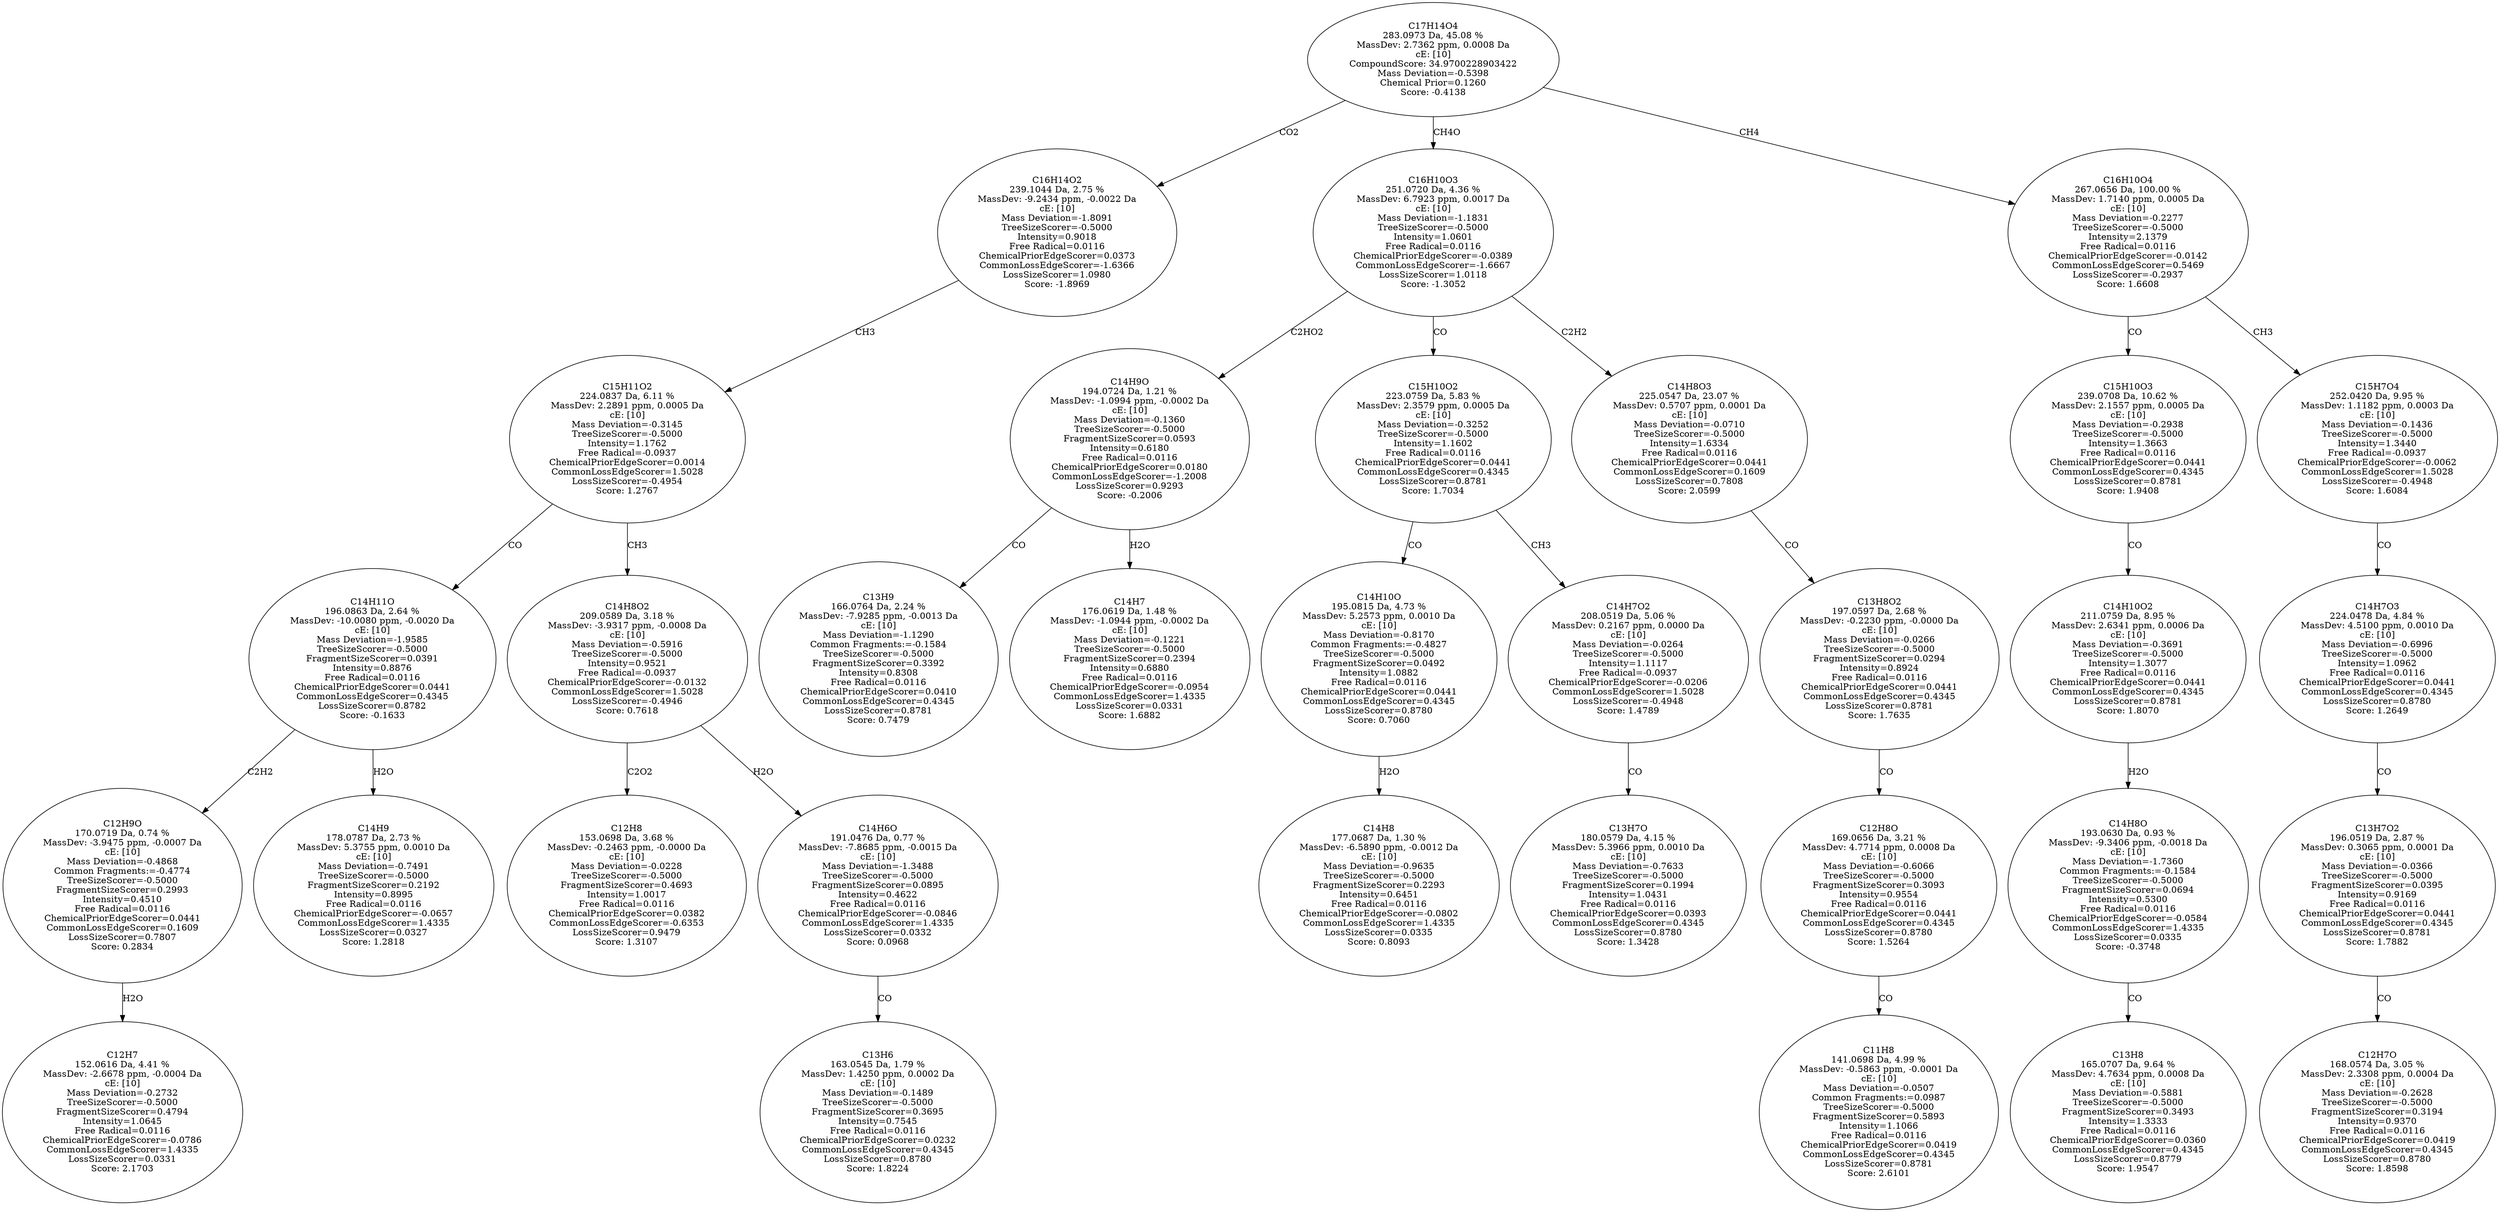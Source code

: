 strict digraph {
v1 [label="C12H7\n152.0616 Da, 4.41 %\nMassDev: -2.6678 ppm, -0.0004 Da\ncE: [10]\nMass Deviation=-0.2732\nTreeSizeScorer=-0.5000\nFragmentSizeScorer=0.4794\nIntensity=1.0645\nFree Radical=0.0116\nChemicalPriorEdgeScorer=-0.0786\nCommonLossEdgeScorer=1.4335\nLossSizeScorer=0.0331\nScore: 2.1703"];
v2 [label="C12H9O\n170.0719 Da, 0.74 %\nMassDev: -3.9475 ppm, -0.0007 Da\ncE: [10]\nMass Deviation=-0.4868\nCommon Fragments:=-0.4774\nTreeSizeScorer=-0.5000\nFragmentSizeScorer=0.2993\nIntensity=0.4510\nFree Radical=0.0116\nChemicalPriorEdgeScorer=0.0441\nCommonLossEdgeScorer=0.1609\nLossSizeScorer=0.7807\nScore: 0.2834"];
v3 [label="C14H9\n178.0787 Da, 2.73 %\nMassDev: 5.3755 ppm, 0.0010 Da\ncE: [10]\nMass Deviation=-0.7491\nTreeSizeScorer=-0.5000\nFragmentSizeScorer=0.2192\nIntensity=0.8995\nFree Radical=0.0116\nChemicalPriorEdgeScorer=-0.0657\nCommonLossEdgeScorer=1.4335\nLossSizeScorer=0.0327\nScore: 1.2818"];
v4 [label="C14H11O\n196.0863 Da, 2.64 %\nMassDev: -10.0080 ppm, -0.0020 Da\ncE: [10]\nMass Deviation=-1.9585\nTreeSizeScorer=-0.5000\nFragmentSizeScorer=0.0391\nIntensity=0.8876\nFree Radical=0.0116\nChemicalPriorEdgeScorer=0.0441\nCommonLossEdgeScorer=0.4345\nLossSizeScorer=0.8782\nScore: -0.1633"];
v5 [label="C12H8\n153.0698 Da, 3.68 %\nMassDev: -0.2463 ppm, -0.0000 Da\ncE: [10]\nMass Deviation=-0.0228\nTreeSizeScorer=-0.5000\nFragmentSizeScorer=0.4693\nIntensity=1.0017\nFree Radical=0.0116\nChemicalPriorEdgeScorer=0.0382\nCommonLossEdgeScorer=-0.6353\nLossSizeScorer=0.9479\nScore: 1.3107"];
v6 [label="C13H6\n163.0545 Da, 1.79 %\nMassDev: 1.4250 ppm, 0.0002 Da\ncE: [10]\nMass Deviation=-0.1489\nTreeSizeScorer=-0.5000\nFragmentSizeScorer=0.3695\nIntensity=0.7545\nFree Radical=0.0116\nChemicalPriorEdgeScorer=0.0232\nCommonLossEdgeScorer=0.4345\nLossSizeScorer=0.8780\nScore: 1.8224"];
v7 [label="C14H6O\n191.0476 Da, 0.77 %\nMassDev: -7.8685 ppm, -0.0015 Da\ncE: [10]\nMass Deviation=-1.3488\nTreeSizeScorer=-0.5000\nFragmentSizeScorer=0.0895\nIntensity=0.4622\nFree Radical=0.0116\nChemicalPriorEdgeScorer=-0.0846\nCommonLossEdgeScorer=1.4335\nLossSizeScorer=0.0332\nScore: 0.0968"];
v8 [label="C14H8O2\n209.0589 Da, 3.18 %\nMassDev: -3.9317 ppm, -0.0008 Da\ncE: [10]\nMass Deviation=-0.5916\nTreeSizeScorer=-0.5000\nIntensity=0.9521\nFree Radical=-0.0937\nChemicalPriorEdgeScorer=-0.0132\nCommonLossEdgeScorer=1.5028\nLossSizeScorer=-0.4946\nScore: 0.7618"];
v9 [label="C15H11O2\n224.0837 Da, 6.11 %\nMassDev: 2.2891 ppm, 0.0005 Da\ncE: [10]\nMass Deviation=-0.3145\nTreeSizeScorer=-0.5000\nIntensity=1.1762\nFree Radical=-0.0937\nChemicalPriorEdgeScorer=0.0014\nCommonLossEdgeScorer=1.5028\nLossSizeScorer=-0.4954\nScore: 1.2767"];
v10 [label="C16H14O2\n239.1044 Da, 2.75 %\nMassDev: -9.2434 ppm, -0.0022 Da\ncE: [10]\nMass Deviation=-1.8091\nTreeSizeScorer=-0.5000\nIntensity=0.9018\nFree Radical=0.0116\nChemicalPriorEdgeScorer=0.0373\nCommonLossEdgeScorer=-1.6366\nLossSizeScorer=1.0980\nScore: -1.8969"];
v11 [label="C13H9\n166.0764 Da, 2.24 %\nMassDev: -7.9285 ppm, -0.0013 Da\ncE: [10]\nMass Deviation=-1.1290\nCommon Fragments:=-0.1584\nTreeSizeScorer=-0.5000\nFragmentSizeScorer=0.3392\nIntensity=0.8308\nFree Radical=0.0116\nChemicalPriorEdgeScorer=0.0410\nCommonLossEdgeScorer=0.4345\nLossSizeScorer=0.8781\nScore: 0.7479"];
v12 [label="C14H7\n176.0619 Da, 1.48 %\nMassDev: -1.0944 ppm, -0.0002 Da\ncE: [10]\nMass Deviation=-0.1221\nTreeSizeScorer=-0.5000\nFragmentSizeScorer=0.2394\nIntensity=0.6880\nFree Radical=0.0116\nChemicalPriorEdgeScorer=-0.0954\nCommonLossEdgeScorer=1.4335\nLossSizeScorer=0.0331\nScore: 1.6882"];
v13 [label="C14H9O\n194.0724 Da, 1.21 %\nMassDev: -1.0994 ppm, -0.0002 Da\ncE: [10]\nMass Deviation=-0.1360\nTreeSizeScorer=-0.5000\nFragmentSizeScorer=0.0593\nIntensity=0.6180\nFree Radical=0.0116\nChemicalPriorEdgeScorer=0.0180\nCommonLossEdgeScorer=-1.2008\nLossSizeScorer=0.9293\nScore: -0.2006"];
v14 [label="C14H8\n177.0687 Da, 1.30 %\nMassDev: -6.5890 ppm, -0.0012 Da\ncE: [10]\nMass Deviation=-0.9635\nTreeSizeScorer=-0.5000\nFragmentSizeScorer=0.2293\nIntensity=0.6451\nFree Radical=0.0116\nChemicalPriorEdgeScorer=-0.0802\nCommonLossEdgeScorer=1.4335\nLossSizeScorer=0.0335\nScore: 0.8093"];
v15 [label="C14H10O\n195.0815 Da, 4.73 %\nMassDev: 5.2573 ppm, 0.0010 Da\ncE: [10]\nMass Deviation=-0.8170\nCommon Fragments:=-0.4827\nTreeSizeScorer=-0.5000\nFragmentSizeScorer=0.0492\nIntensity=1.0882\nFree Radical=0.0116\nChemicalPriorEdgeScorer=0.0441\nCommonLossEdgeScorer=0.4345\nLossSizeScorer=0.8780\nScore: 0.7060"];
v16 [label="C13H7O\n180.0579 Da, 4.15 %\nMassDev: 5.3966 ppm, 0.0010 Da\ncE: [10]\nMass Deviation=-0.7633\nTreeSizeScorer=-0.5000\nFragmentSizeScorer=0.1994\nIntensity=1.0431\nFree Radical=0.0116\nChemicalPriorEdgeScorer=0.0393\nCommonLossEdgeScorer=0.4345\nLossSizeScorer=0.8780\nScore: 1.3428"];
v17 [label="C14H7O2\n208.0519 Da, 5.06 %\nMassDev: 0.2167 ppm, 0.0000 Da\ncE: [10]\nMass Deviation=-0.0264\nTreeSizeScorer=-0.5000\nIntensity=1.1117\nFree Radical=-0.0937\nChemicalPriorEdgeScorer=-0.0206\nCommonLossEdgeScorer=1.5028\nLossSizeScorer=-0.4948\nScore: 1.4789"];
v18 [label="C15H10O2\n223.0759 Da, 5.83 %\nMassDev: 2.3579 ppm, 0.0005 Da\ncE: [10]\nMass Deviation=-0.3252\nTreeSizeScorer=-0.5000\nIntensity=1.1602\nFree Radical=0.0116\nChemicalPriorEdgeScorer=0.0441\nCommonLossEdgeScorer=0.4345\nLossSizeScorer=0.8781\nScore: 1.7034"];
v19 [label="C11H8\n141.0698 Da, 4.99 %\nMassDev: -0.5863 ppm, -0.0001 Da\ncE: [10]\nMass Deviation=-0.0507\nCommon Fragments:=0.0987\nTreeSizeScorer=-0.5000\nFragmentSizeScorer=0.5893\nIntensity=1.1066\nFree Radical=0.0116\nChemicalPriorEdgeScorer=0.0419\nCommonLossEdgeScorer=0.4345\nLossSizeScorer=0.8781\nScore: 2.6101"];
v20 [label="C12H8O\n169.0656 Da, 3.21 %\nMassDev: 4.7714 ppm, 0.0008 Da\ncE: [10]\nMass Deviation=-0.6066\nTreeSizeScorer=-0.5000\nFragmentSizeScorer=0.3093\nIntensity=0.9554\nFree Radical=0.0116\nChemicalPriorEdgeScorer=0.0441\nCommonLossEdgeScorer=0.4345\nLossSizeScorer=0.8780\nScore: 1.5264"];
v21 [label="C13H8O2\n197.0597 Da, 2.68 %\nMassDev: -0.2230 ppm, -0.0000 Da\ncE: [10]\nMass Deviation=-0.0266\nTreeSizeScorer=-0.5000\nFragmentSizeScorer=0.0294\nIntensity=0.8924\nFree Radical=0.0116\nChemicalPriorEdgeScorer=0.0441\nCommonLossEdgeScorer=0.4345\nLossSizeScorer=0.8781\nScore: 1.7635"];
v22 [label="C14H8O3\n225.0547 Da, 23.07 %\nMassDev: 0.5707 ppm, 0.0001 Da\ncE: [10]\nMass Deviation=-0.0710\nTreeSizeScorer=-0.5000\nIntensity=1.6334\nFree Radical=0.0116\nChemicalPriorEdgeScorer=0.0441\nCommonLossEdgeScorer=0.1609\nLossSizeScorer=0.7808\nScore: 2.0599"];
v23 [label="C16H10O3\n251.0720 Da, 4.36 %\nMassDev: 6.7923 ppm, 0.0017 Da\ncE: [10]\nMass Deviation=-1.1831\nTreeSizeScorer=-0.5000\nIntensity=1.0601\nFree Radical=0.0116\nChemicalPriorEdgeScorer=-0.0389\nCommonLossEdgeScorer=-1.6667\nLossSizeScorer=1.0118\nScore: -1.3052"];
v24 [label="C13H8\n165.0707 Da, 9.64 %\nMassDev: 4.7634 ppm, 0.0008 Da\ncE: [10]\nMass Deviation=-0.5881\nTreeSizeScorer=-0.5000\nFragmentSizeScorer=0.3493\nIntensity=1.3333\nFree Radical=0.0116\nChemicalPriorEdgeScorer=0.0360\nCommonLossEdgeScorer=0.4345\nLossSizeScorer=0.8779\nScore: 1.9547"];
v25 [label="C14H8O\n193.0630 Da, 0.93 %\nMassDev: -9.3406 ppm, -0.0018 Da\ncE: [10]\nMass Deviation=-1.7360\nCommon Fragments:=-0.1584\nTreeSizeScorer=-0.5000\nFragmentSizeScorer=0.0694\nIntensity=0.5300\nFree Radical=0.0116\nChemicalPriorEdgeScorer=-0.0584\nCommonLossEdgeScorer=1.4335\nLossSizeScorer=0.0335\nScore: -0.3748"];
v26 [label="C14H10O2\n211.0759 Da, 8.95 %\nMassDev: 2.6341 ppm, 0.0006 Da\ncE: [10]\nMass Deviation=-0.3691\nTreeSizeScorer=-0.5000\nIntensity=1.3077\nFree Radical=0.0116\nChemicalPriorEdgeScorer=0.0441\nCommonLossEdgeScorer=0.4345\nLossSizeScorer=0.8781\nScore: 1.8070"];
v27 [label="C15H10O3\n239.0708 Da, 10.62 %\nMassDev: 2.1557 ppm, 0.0005 Da\ncE: [10]\nMass Deviation=-0.2938\nTreeSizeScorer=-0.5000\nIntensity=1.3663\nFree Radical=0.0116\nChemicalPriorEdgeScorer=0.0441\nCommonLossEdgeScorer=0.4345\nLossSizeScorer=0.8781\nScore: 1.9408"];
v28 [label="C12H7O\n168.0574 Da, 3.05 %\nMassDev: 2.3308 ppm, 0.0004 Da\ncE: [10]\nMass Deviation=-0.2628\nTreeSizeScorer=-0.5000\nFragmentSizeScorer=0.3194\nIntensity=0.9370\nFree Radical=0.0116\nChemicalPriorEdgeScorer=0.0419\nCommonLossEdgeScorer=0.4345\nLossSizeScorer=0.8780\nScore: 1.8598"];
v29 [label="C13H7O2\n196.0519 Da, 2.87 %\nMassDev: 0.3065 ppm, 0.0001 Da\ncE: [10]\nMass Deviation=-0.0366\nTreeSizeScorer=-0.5000\nFragmentSizeScorer=0.0395\nIntensity=0.9169\nFree Radical=0.0116\nChemicalPriorEdgeScorer=0.0441\nCommonLossEdgeScorer=0.4345\nLossSizeScorer=0.8781\nScore: 1.7882"];
v30 [label="C14H7O3\n224.0478 Da, 4.84 %\nMassDev: 4.5100 ppm, 0.0010 Da\ncE: [10]\nMass Deviation=-0.6996\nTreeSizeScorer=-0.5000\nIntensity=1.0962\nFree Radical=0.0116\nChemicalPriorEdgeScorer=0.0441\nCommonLossEdgeScorer=0.4345\nLossSizeScorer=0.8780\nScore: 1.2649"];
v31 [label="C15H7O4\n252.0420 Da, 9.95 %\nMassDev: 1.1182 ppm, 0.0003 Da\ncE: [10]\nMass Deviation=-0.1436\nTreeSizeScorer=-0.5000\nIntensity=1.3440\nFree Radical=-0.0937\nChemicalPriorEdgeScorer=-0.0062\nCommonLossEdgeScorer=1.5028\nLossSizeScorer=-0.4948\nScore: 1.6084"];
v32 [label="C16H10O4\n267.0656 Da, 100.00 %\nMassDev: 1.7140 ppm, 0.0005 Da\ncE: [10]\nMass Deviation=-0.2277\nTreeSizeScorer=-0.5000\nIntensity=2.1379\nFree Radical=0.0116\nChemicalPriorEdgeScorer=-0.0142\nCommonLossEdgeScorer=0.5469\nLossSizeScorer=-0.2937\nScore: 1.6608"];
v33 [label="C17H14O4\n283.0973 Da, 45.08 %\nMassDev: 2.7362 ppm, 0.0008 Da\ncE: [10]\nCompoundScore: 34.9700228903422\nMass Deviation=-0.5398\nChemical Prior=0.1260\nScore: -0.4138"];
v2 -> v1 [label="H2O"];
v4 -> v2 [label="C2H2"];
v4 -> v3 [label="H2O"];
v9 -> v4 [label="CO"];
v8 -> v5 [label="C2O2"];
v7 -> v6 [label="CO"];
v8 -> v7 [label="H2O"];
v9 -> v8 [label="CH3"];
v10 -> v9 [label="CH3"];
v33 -> v10 [label="CO2"];
v13 -> v11 [label="CO"];
v13 -> v12 [label="H2O"];
v23 -> v13 [label="C2HO2"];
v15 -> v14 [label="H2O"];
v18 -> v15 [label="CO"];
v17 -> v16 [label="CO"];
v18 -> v17 [label="CH3"];
v23 -> v18 [label="CO"];
v20 -> v19 [label="CO"];
v21 -> v20 [label="CO"];
v22 -> v21 [label="CO"];
v23 -> v22 [label="C2H2"];
v33 -> v23 [label="CH4O"];
v25 -> v24 [label="CO"];
v26 -> v25 [label="H2O"];
v27 -> v26 [label="CO"];
v32 -> v27 [label="CO"];
v29 -> v28 [label="CO"];
v30 -> v29 [label="CO"];
v31 -> v30 [label="CO"];
v32 -> v31 [label="CH3"];
v33 -> v32 [label="CH4"];
}